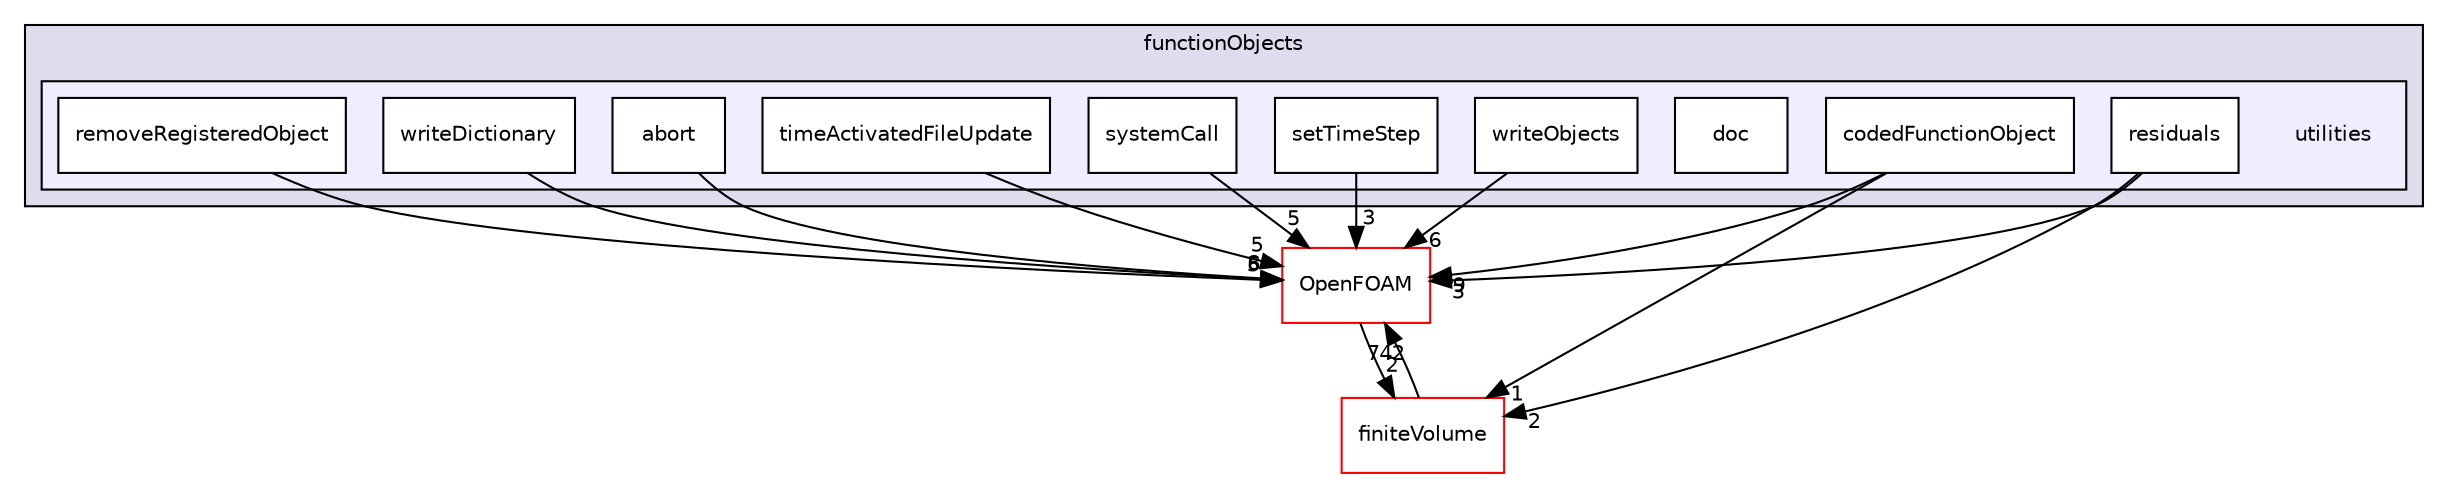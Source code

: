 digraph "src/functionObjects/utilities" {
  bgcolor=transparent;
  compound=true
  node [ fontsize="10", fontname="Helvetica"];
  edge [ labelfontsize="10", labelfontname="Helvetica"];
  subgraph clusterdir_de23f6d4f0962ea995903f5110543226 {
    graph [ bgcolor="#ddddee", pencolor="black", label="functionObjects" fontname="Helvetica", fontsize="10", URL="dir_de23f6d4f0962ea995903f5110543226.html"]
  subgraph clusterdir_f7452075bcc4ab0cc3fc3ac03be416ce {
    graph [ bgcolor="#eeeeff", pencolor="black", label="" URL="dir_f7452075bcc4ab0cc3fc3ac03be416ce.html"];
    dir_f7452075bcc4ab0cc3fc3ac03be416ce [shape=plaintext label="utilities"];
    dir_2739c299417091b99d020f5706ce7a56 [shape=box label="abort" color="black" fillcolor="white" style="filled" URL="dir_2739c299417091b99d020f5706ce7a56.html"];
    dir_9b82644fdc4a22dd44a00d8906802201 [shape=box label="codedFunctionObject" color="black" fillcolor="white" style="filled" URL="dir_9b82644fdc4a22dd44a00d8906802201.html"];
    dir_5ba15659ca71be9b23c310231b424ef8 [shape=box label="doc" color="black" fillcolor="white" style="filled" URL="dir_5ba15659ca71be9b23c310231b424ef8.html"];
    dir_5910ae15740fe12ea1cf19c08399c2f0 [shape=box label="removeRegisteredObject" color="black" fillcolor="white" style="filled" URL="dir_5910ae15740fe12ea1cf19c08399c2f0.html"];
    dir_76b72a4cfae588e0fb21c42d85a4e671 [shape=box label="residuals" color="black" fillcolor="white" style="filled" URL="dir_76b72a4cfae588e0fb21c42d85a4e671.html"];
    dir_ff4ae00c02af0f532d8977e1bd38fdd9 [shape=box label="setTimeStep" color="black" fillcolor="white" style="filled" URL="dir_ff4ae00c02af0f532d8977e1bd38fdd9.html"];
    dir_91c797a3c2e21344c14650f18731e732 [shape=box label="systemCall" color="black" fillcolor="white" style="filled" URL="dir_91c797a3c2e21344c14650f18731e732.html"];
    dir_77c84f468ac1ef1346c6c47055a76ab5 [shape=box label="timeActivatedFileUpdate" color="black" fillcolor="white" style="filled" URL="dir_77c84f468ac1ef1346c6c47055a76ab5.html"];
    dir_f0e4a99fbb000e366dc6c274aaefd6ce [shape=box label="writeDictionary" color="black" fillcolor="white" style="filled" URL="dir_f0e4a99fbb000e366dc6c274aaefd6ce.html"];
    dir_a04821d01f681db3858435f585854959 [shape=box label="writeObjects" color="black" fillcolor="white" style="filled" URL="dir_a04821d01f681db3858435f585854959.html"];
  }
  }
  dir_9bd15774b555cf7259a6fa18f99fe99b [shape=box label="finiteVolume" color="red" URL="dir_9bd15774b555cf7259a6fa18f99fe99b.html"];
  dir_c5473ff19b20e6ec4dfe5c310b3778a8 [shape=box label="OpenFOAM" color="red" URL="dir_c5473ff19b20e6ec4dfe5c310b3778a8.html"];
  dir_9bd15774b555cf7259a6fa18f99fe99b->dir_c5473ff19b20e6ec4dfe5c310b3778a8 [headlabel="742", labeldistance=1.5 headhref="dir_000867_001929.html"];
  dir_76b72a4cfae588e0fb21c42d85a4e671->dir_9bd15774b555cf7259a6fa18f99fe99b [headlabel="2", labeldistance=1.5 headhref="dir_001299_000867.html"];
  dir_76b72a4cfae588e0fb21c42d85a4e671->dir_c5473ff19b20e6ec4dfe5c310b3778a8 [headlabel="3", labeldistance=1.5 headhref="dir_001299_001929.html"];
  dir_ff4ae00c02af0f532d8977e1bd38fdd9->dir_c5473ff19b20e6ec4dfe5c310b3778a8 [headlabel="3", labeldistance=1.5 headhref="dir_001300_001929.html"];
  dir_5910ae15740fe12ea1cf19c08399c2f0->dir_c5473ff19b20e6ec4dfe5c310b3778a8 [headlabel="5", labeldistance=1.5 headhref="dir_001298_001929.html"];
  dir_f0e4a99fbb000e366dc6c274aaefd6ce->dir_c5473ff19b20e6ec4dfe5c310b3778a8 [headlabel="6", labeldistance=1.5 headhref="dir_001303_001929.html"];
  dir_c5473ff19b20e6ec4dfe5c310b3778a8->dir_9bd15774b555cf7259a6fa18f99fe99b [headlabel="2", labeldistance=1.5 headhref="dir_001929_000867.html"];
  dir_77c84f468ac1ef1346c6c47055a76ab5->dir_c5473ff19b20e6ec4dfe5c310b3778a8 [headlabel="5", labeldistance=1.5 headhref="dir_001302_001929.html"];
  dir_91c797a3c2e21344c14650f18731e732->dir_c5473ff19b20e6ec4dfe5c310b3778a8 [headlabel="5", labeldistance=1.5 headhref="dir_001301_001929.html"];
  dir_9b82644fdc4a22dd44a00d8906802201->dir_9bd15774b555cf7259a6fa18f99fe99b [headlabel="1", labeldistance=1.5 headhref="dir_001296_000867.html"];
  dir_9b82644fdc4a22dd44a00d8906802201->dir_c5473ff19b20e6ec4dfe5c310b3778a8 [headlabel="9", labeldistance=1.5 headhref="dir_001296_001929.html"];
  dir_2739c299417091b99d020f5706ce7a56->dir_c5473ff19b20e6ec4dfe5c310b3778a8 [headlabel="8", labeldistance=1.5 headhref="dir_001295_001929.html"];
  dir_a04821d01f681db3858435f585854959->dir_c5473ff19b20e6ec4dfe5c310b3778a8 [headlabel="6", labeldistance=1.5 headhref="dir_001304_001929.html"];
}
